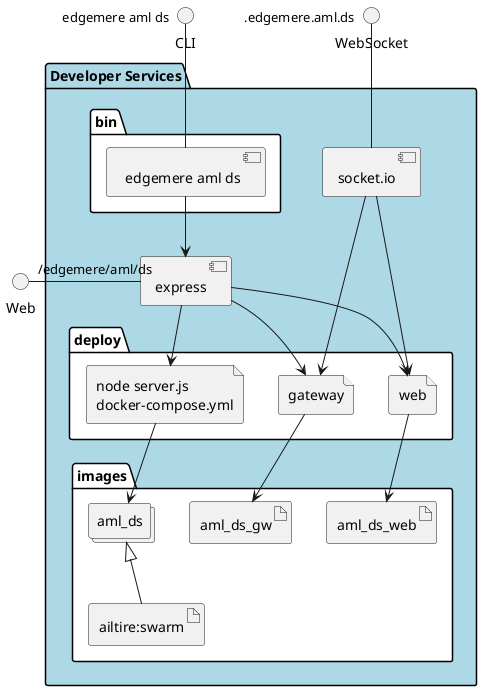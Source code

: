 @startuml
  interface CLI
  interface Web
  interface WebSocket
package "Developer Services" #lightblue {
  component express as REST
  component socket.io as socket
  folder bin #ffffff {
    component " edgemere aml ds" as binName
  }
  binName --> REST

  folder deploy #ffffff {
      file "node server.js\ndocker-compose.yml" as aml_ds_container
      REST --> aml_ds_container

  
    file "web" as web_container
    REST --> web_container
    socket ---> web_container
  
    file "gateway" as gateway_container
    REST --> gateway_container
    socket ---> gateway_container
  
  }
  folder images #ffffff {
    collections "aml_ds" as aml_dsimage
    artifact "ailtire:swarm" as ailtireswarm
    aml_dsimage <|-- ailtireswarm
    aml_ds_container --> aml_dsimage

  
      artifact aml_ds_web
      web_container --> aml_ds_web
    
      artifact aml_ds_gw
      gateway_container --> aml_ds_gw
    
  }
}
CLI " edgemere aml ds" -- binName
Web "/edgemere/aml/ds" - REST
WebSocket ".edgemere.aml.ds" -- socket

@enduml
